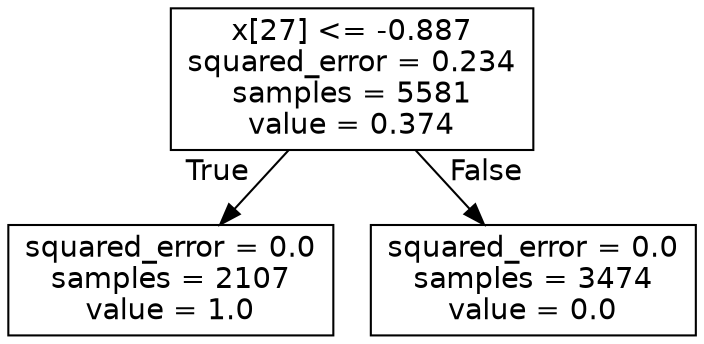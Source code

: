 digraph Tree {
node [shape=box, fontname="helvetica"] ;
edge [fontname="helvetica"] ;
0 [label="x[27] <= -0.887\nsquared_error = 0.234\nsamples = 5581\nvalue = 0.374"] ;
1 [label="squared_error = 0.0\nsamples = 2107\nvalue = 1.0"] ;
0 -> 1 [labeldistance=2.5, labelangle=45, headlabel="True"] ;
2 [label="squared_error = 0.0\nsamples = 3474\nvalue = 0.0"] ;
0 -> 2 [labeldistance=2.5, labelangle=-45, headlabel="False"] ;
}
